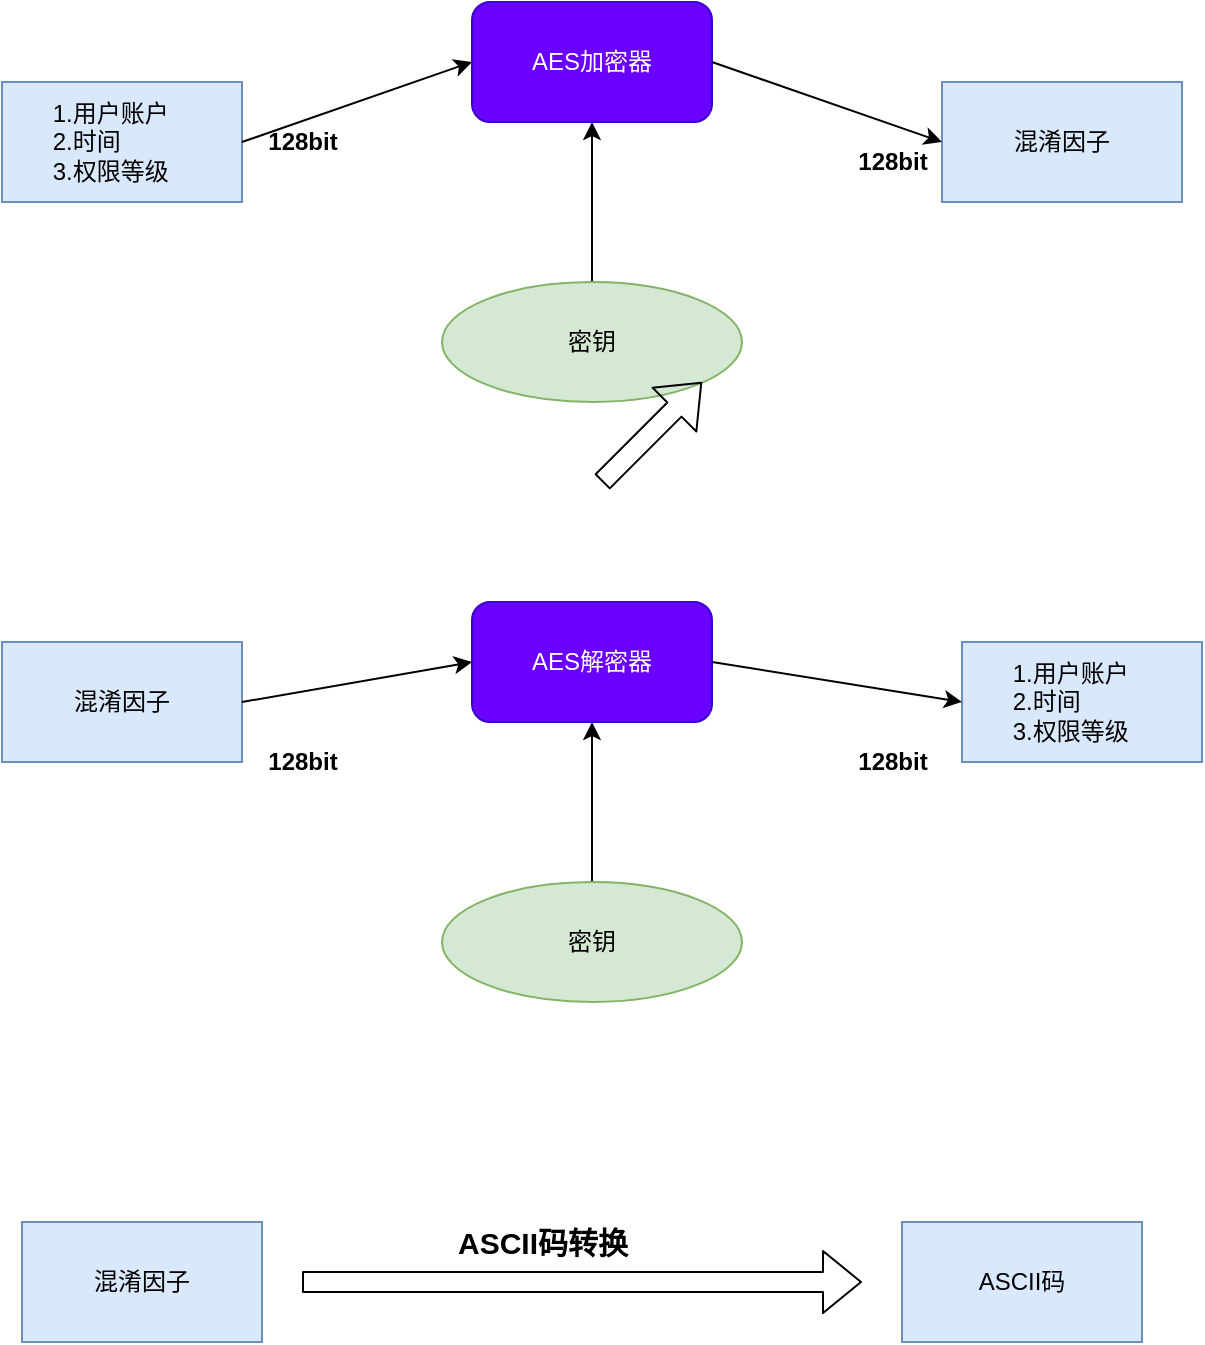 <mxfile version="14.6.12" type="github">
  <diagram id="JdFX8Y5_raD3rjTgu_EH" name="Page-1">
    <mxGraphModel dx="2062" dy="1098" grid="1" gridSize="10" guides="1" tooltips="1" connect="1" arrows="1" fold="1" page="1" pageScale="1" pageWidth="850" pageHeight="1100" math="0" shadow="0">
      <root>
        <mxCell id="0" />
        <mxCell id="1" parent="0" />
        <mxCell id="7pT013oJxnpNkIhTxjK2-1" value="&amp;nbsp; &amp;nbsp; &amp;nbsp; &amp;nbsp;1.用户账户&lt;br&gt;&amp;nbsp; &amp;nbsp; &amp;nbsp; &amp;nbsp;2.时间&lt;br&gt;&amp;nbsp; &amp;nbsp; &amp;nbsp; &amp;nbsp;3.权限等级" style="rounded=0;whiteSpace=wrap;html=1;align=left;fillColor=#dae8fc;strokeColor=#6c8ebf;" parent="1" vertex="1">
          <mxGeometry x="100" y="380" width="120" height="60" as="geometry" />
        </mxCell>
        <mxCell id="7pT013oJxnpNkIhTxjK2-2" value="混淆因子" style="rounded=0;whiteSpace=wrap;html=1;fillColor=#dae8fc;strokeColor=#6c8ebf;" parent="1" vertex="1">
          <mxGeometry x="570" y="380" width="120" height="60" as="geometry" />
        </mxCell>
        <mxCell id="7pT013oJxnpNkIhTxjK2-9" value="" style="edgeStyle=orthogonalEdgeStyle;rounded=0;orthogonalLoop=1;jettySize=auto;html=1;" parent="1" source="7pT013oJxnpNkIhTxjK2-3" target="7pT013oJxnpNkIhTxjK2-6" edge="1">
          <mxGeometry relative="1" as="geometry" />
        </mxCell>
        <mxCell id="7pT013oJxnpNkIhTxjK2-3" value="密钥" style="ellipse;whiteSpace=wrap;html=1;fillColor=#d5e8d4;strokeColor=#82b366;" parent="1" vertex="1">
          <mxGeometry x="320" y="480" width="150" height="60" as="geometry" />
        </mxCell>
        <mxCell id="7pT013oJxnpNkIhTxjK2-6" value="AES加密器" style="rounded=1;whiteSpace=wrap;html=1;fillColor=#6a00ff;strokeColor=#3700CC;fontColor=#ffffff;" parent="1" vertex="1">
          <mxGeometry x="335" y="340" width="120" height="60" as="geometry" />
        </mxCell>
        <mxCell id="7pT013oJxnpNkIhTxjK2-10" value="" style="endArrow=classic;html=1;entryX=0;entryY=0.5;entryDx=0;entryDy=0;" parent="1" target="7pT013oJxnpNkIhTxjK2-6" edge="1">
          <mxGeometry width="50" height="50" relative="1" as="geometry">
            <mxPoint x="220" y="410" as="sourcePoint" />
            <mxPoint x="270" y="360" as="targetPoint" />
          </mxGeometry>
        </mxCell>
        <mxCell id="7pT013oJxnpNkIhTxjK2-11" value="" style="endArrow=classic;html=1;entryX=0;entryY=0.5;entryDx=0;entryDy=0;" parent="1" target="7pT013oJxnpNkIhTxjK2-2" edge="1">
          <mxGeometry width="50" height="50" relative="1" as="geometry">
            <mxPoint x="455" y="370" as="sourcePoint" />
            <mxPoint x="505" y="320" as="targetPoint" />
          </mxGeometry>
        </mxCell>
        <mxCell id="7pT013oJxnpNkIhTxjK2-12" value="&lt;b&gt;128bit&lt;/b&gt;" style="text;html=1;resizable=0;autosize=1;align=center;verticalAlign=middle;points=[];fillColor=none;strokeColor=none;rounded=0;" parent="1" vertex="1">
          <mxGeometry x="225" y="400" width="50" height="20" as="geometry" />
        </mxCell>
        <mxCell id="7pT013oJxnpNkIhTxjK2-13" value="&lt;b&gt;128bit&lt;/b&gt;" style="text;html=1;resizable=0;autosize=1;align=center;verticalAlign=middle;points=[];fillColor=none;strokeColor=none;rounded=0;" parent="1" vertex="1">
          <mxGeometry x="520" y="410" width="50" height="20" as="geometry" />
        </mxCell>
        <mxCell id="NVBzjJ3xbAIKhqxGu_0e-1" value="&amp;nbsp; &amp;nbsp; &amp;nbsp; &amp;nbsp;1.用户账户&lt;br&gt;&amp;nbsp; &amp;nbsp; &amp;nbsp; &amp;nbsp;2.时间&lt;br&gt;&amp;nbsp; &amp;nbsp; &amp;nbsp; &amp;nbsp;3.权限等级" style="rounded=0;whiteSpace=wrap;html=1;align=left;fillColor=#dae8fc;strokeColor=#6c8ebf;" vertex="1" parent="1">
          <mxGeometry x="580" y="660" width="120" height="60" as="geometry" />
        </mxCell>
        <mxCell id="NVBzjJ3xbAIKhqxGu_0e-2" value="混淆因子" style="rounded=0;whiteSpace=wrap;html=1;fillColor=#dae8fc;strokeColor=#6c8ebf;" vertex="1" parent="1">
          <mxGeometry x="100" y="660" width="120" height="60" as="geometry" />
        </mxCell>
        <mxCell id="NVBzjJ3xbAIKhqxGu_0e-3" value="" style="edgeStyle=orthogonalEdgeStyle;rounded=0;orthogonalLoop=1;jettySize=auto;html=1;" edge="1" parent="1" source="NVBzjJ3xbAIKhqxGu_0e-4" target="NVBzjJ3xbAIKhqxGu_0e-5">
          <mxGeometry relative="1" as="geometry" />
        </mxCell>
        <mxCell id="NVBzjJ3xbAIKhqxGu_0e-4" value="密钥" style="ellipse;whiteSpace=wrap;html=1;fillColor=#d5e8d4;strokeColor=#82b366;" vertex="1" parent="1">
          <mxGeometry x="320" y="780" width="150" height="60" as="geometry" />
        </mxCell>
        <mxCell id="NVBzjJ3xbAIKhqxGu_0e-5" value="AES解密器" style="rounded=1;whiteSpace=wrap;html=1;fillColor=#6a00ff;strokeColor=#3700CC;fontColor=#ffffff;" vertex="1" parent="1">
          <mxGeometry x="335" y="640" width="120" height="60" as="geometry" />
        </mxCell>
        <mxCell id="NVBzjJ3xbAIKhqxGu_0e-8" value="&lt;b&gt;128bit&lt;/b&gt;" style="text;html=1;resizable=0;autosize=1;align=center;verticalAlign=middle;points=[];fillColor=none;strokeColor=none;rounded=0;" vertex="1" parent="1">
          <mxGeometry x="225" y="710" width="50" height="20" as="geometry" />
        </mxCell>
        <mxCell id="NVBzjJ3xbAIKhqxGu_0e-9" value="&lt;b&gt;128bit&lt;/b&gt;" style="text;html=1;resizable=0;autosize=1;align=center;verticalAlign=middle;points=[];fillColor=none;strokeColor=none;rounded=0;" vertex="1" parent="1">
          <mxGeometry x="520" y="710" width="50" height="20" as="geometry" />
        </mxCell>
        <mxCell id="NVBzjJ3xbAIKhqxGu_0e-10" value="" style="endArrow=classic;html=1;entryX=0;entryY=0.5;entryDx=0;entryDy=0;" edge="1" parent="1" target="NVBzjJ3xbAIKhqxGu_0e-5">
          <mxGeometry width="50" height="50" relative="1" as="geometry">
            <mxPoint x="220" y="690" as="sourcePoint" />
            <mxPoint x="270" y="640" as="targetPoint" />
          </mxGeometry>
        </mxCell>
        <mxCell id="NVBzjJ3xbAIKhqxGu_0e-11" value="" style="endArrow=classic;html=1;exitX=1;exitY=0.5;exitDx=0;exitDy=0;entryX=0;entryY=0.5;entryDx=0;entryDy=0;" edge="1" parent="1" source="NVBzjJ3xbAIKhqxGu_0e-5" target="NVBzjJ3xbAIKhqxGu_0e-1">
          <mxGeometry width="50" height="50" relative="1" as="geometry">
            <mxPoint x="590" y="620" as="sourcePoint" />
            <mxPoint x="530" y="520" as="targetPoint" />
          </mxGeometry>
        </mxCell>
        <mxCell id="NVBzjJ3xbAIKhqxGu_0e-12" value="混淆因子" style="rounded=0;whiteSpace=wrap;html=1;fillColor=#dae8fc;strokeColor=#6c8ebf;" vertex="1" parent="1">
          <mxGeometry x="110" y="950" width="120" height="60" as="geometry" />
        </mxCell>
        <mxCell id="NVBzjJ3xbAIKhqxGu_0e-13" value="ASCII码" style="rounded=0;whiteSpace=wrap;html=1;fillColor=#dae8fc;strokeColor=#6c8ebf;" vertex="1" parent="1">
          <mxGeometry x="550" y="950" width="120" height="60" as="geometry" />
        </mxCell>
        <mxCell id="NVBzjJ3xbAIKhqxGu_0e-14" value="" style="shape=flexArrow;endArrow=classic;html=1;" edge="1" parent="1">
          <mxGeometry width="50" height="50" relative="1" as="geometry">
            <mxPoint x="400" y="580" as="sourcePoint" />
            <mxPoint x="450" y="530" as="targetPoint" />
          </mxGeometry>
        </mxCell>
        <mxCell id="NVBzjJ3xbAIKhqxGu_0e-16" value="" style="shape=flexArrow;endArrow=classic;html=1;" edge="1" parent="1">
          <mxGeometry width="50" height="50" relative="1" as="geometry">
            <mxPoint x="250" y="980" as="sourcePoint" />
            <mxPoint x="530" y="980" as="targetPoint" />
            <Array as="points">
              <mxPoint x="250" y="980" />
            </Array>
          </mxGeometry>
        </mxCell>
        <mxCell id="NVBzjJ3xbAIKhqxGu_0e-17" value="&lt;b&gt;&lt;font style=&quot;font-size: 15px&quot;&gt;ASCII码转换&lt;/font&gt;&lt;/b&gt;" style="text;html=1;resizable=0;autosize=1;align=center;verticalAlign=middle;points=[];fillColor=none;strokeColor=none;rounded=0;" vertex="1" parent="1">
          <mxGeometry x="320" y="950" width="100" height="20" as="geometry" />
        </mxCell>
      </root>
    </mxGraphModel>
  </diagram>
</mxfile>
